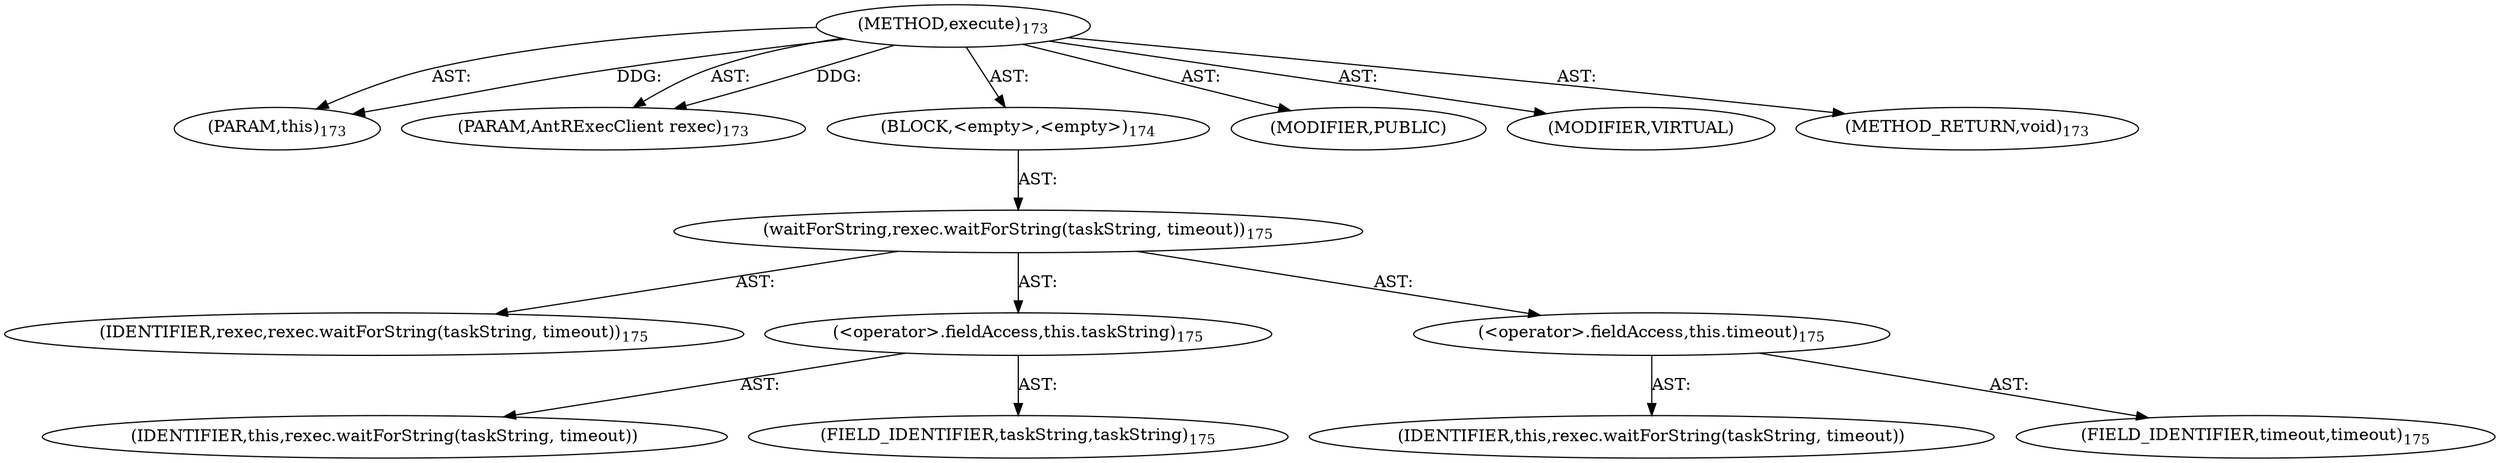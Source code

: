digraph "execute" {  
"111669149703" [label = <(METHOD,execute)<SUB>173</SUB>> ]
"115964117023" [label = <(PARAM,this)<SUB>173</SUB>> ]
"115964117024" [label = <(PARAM,AntRExecClient rexec)<SUB>173</SUB>> ]
"25769803784" [label = <(BLOCK,&lt;empty&gt;,&lt;empty&gt;)<SUB>174</SUB>> ]
"30064771094" [label = <(waitForString,rexec.waitForString(taskString, timeout))<SUB>175</SUB>> ]
"68719476783" [label = <(IDENTIFIER,rexec,rexec.waitForString(taskString, timeout))<SUB>175</SUB>> ]
"30064771095" [label = <(&lt;operator&gt;.fieldAccess,this.taskString)<SUB>175</SUB>> ]
"68719476784" [label = <(IDENTIFIER,this,rexec.waitForString(taskString, timeout))> ]
"55834574856" [label = <(FIELD_IDENTIFIER,taskString,taskString)<SUB>175</SUB>> ]
"30064771096" [label = <(&lt;operator&gt;.fieldAccess,this.timeout)<SUB>175</SUB>> ]
"68719476785" [label = <(IDENTIFIER,this,rexec.waitForString(taskString, timeout))> ]
"55834574857" [label = <(FIELD_IDENTIFIER,timeout,timeout)<SUB>175</SUB>> ]
"133143986204" [label = <(MODIFIER,PUBLIC)> ]
"133143986205" [label = <(MODIFIER,VIRTUAL)> ]
"128849018887" [label = <(METHOD_RETURN,void)<SUB>173</SUB>> ]
  "111669149703" -> "115964117023"  [ label = "AST: "] 
  "111669149703" -> "115964117024"  [ label = "AST: "] 
  "111669149703" -> "25769803784"  [ label = "AST: "] 
  "111669149703" -> "133143986204"  [ label = "AST: "] 
  "111669149703" -> "133143986205"  [ label = "AST: "] 
  "111669149703" -> "128849018887"  [ label = "AST: "] 
  "25769803784" -> "30064771094"  [ label = "AST: "] 
  "30064771094" -> "68719476783"  [ label = "AST: "] 
  "30064771094" -> "30064771095"  [ label = "AST: "] 
  "30064771094" -> "30064771096"  [ label = "AST: "] 
  "30064771095" -> "68719476784"  [ label = "AST: "] 
  "30064771095" -> "55834574856"  [ label = "AST: "] 
  "30064771096" -> "68719476785"  [ label = "AST: "] 
  "30064771096" -> "55834574857"  [ label = "AST: "] 
  "111669149703" -> "115964117023"  [ label = "DDG: "] 
  "111669149703" -> "115964117024"  [ label = "DDG: "] 
}

